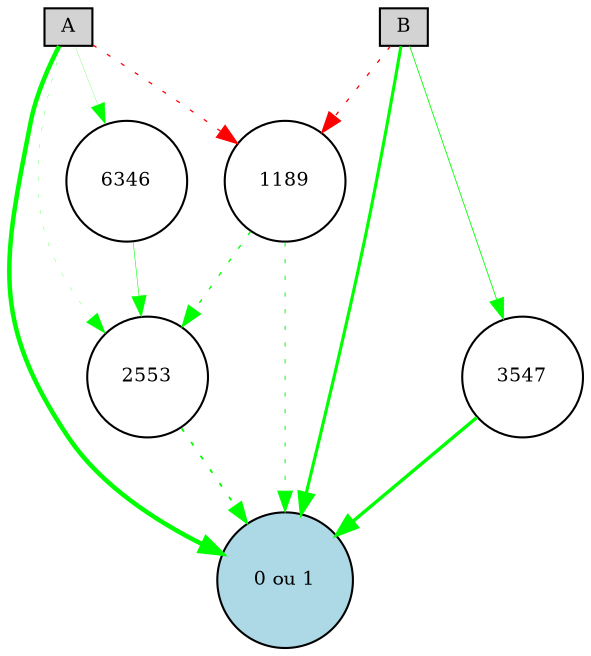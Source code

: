 digraph {
	node [fontsize=9 height=0.2 shape=circle width=0.2]
	A [fillcolor=lightgray shape=box style=filled]
	B [fillcolor=lightgray shape=box style=filled]
	"0 ou 1" [fillcolor=lightblue style=filled]
	2553 [fillcolor=white style=filled]
	6346 [fillcolor=white style=filled]
	3547 [fillcolor=white style=filled]
	1189 [fillcolor=white style=filled]
	B -> 3547 [color=green penwidth=0.4086633324480595 style=solid]
	3547 -> "0 ou 1" [color=green penwidth=1.6225711771797497 style=solid]
	B -> "0 ou 1" [color=green penwidth=1.4932578197650384 style=solid]
	1189 -> "0 ou 1" [color=green penwidth=0.4670049187432459 style=dotted]
	2553 -> "0 ou 1" [color=green penwidth=0.8522119399702653 style=dotted]
	6346 -> 2553 [color=green penwidth=0.26949596978901313 style=solid]
	1189 -> 2553 [color=green penwidth=0.6474554242116143 style=dotted]
	B -> 1189 [color=red penwidth=0.6249008379750514 style=dotted]
	A -> 1189 [color=red penwidth=0.6104920056152271 style=dotted]
	A -> 2553 [color=green penwidth=0.12970725016409548 style=dotted]
	A -> 6346 [color=green penwidth=0.10786241850689669 style=solid]
	A -> "0 ou 1" [color=green penwidth=2.1621861046256776 style=solid]
}
